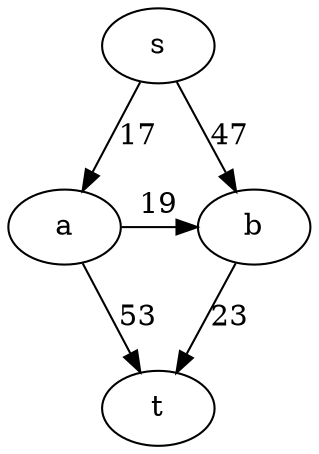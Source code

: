 digraph Example {
# orientation=LR;
# rotate=90;


{ rank = same;
  a,b;  
}
	s -> a [label="17"]; 	
	s -> b [label="47"]; 	
	a -> b [label="19"]; 	
	a -> t [label="53"]; 	
	b -> t [label="23"]; 	
}
